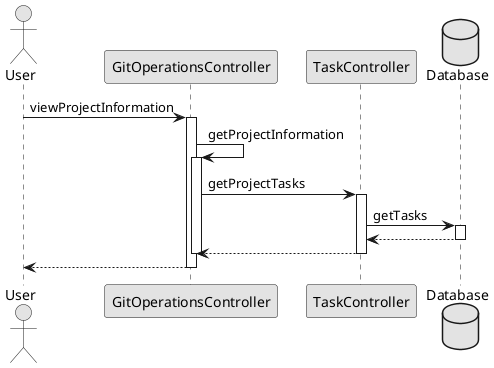 @startuml sequence_diagram5
skinparam monochrome true
actor User as user
participant "GitOperationsController" as a1
participant "TaskController" as a2
database "Database" as db

user -> a1: viewProjectInformation
activate a1

a1 -> a1: getProjectInformation
activate a1

a1 -> a2: getProjectTasks
activate a2

a2 -> db: getTasks
activate db

db --> a2
deactivate db
a2 --> a1
deactivate a2
deactivate a1

a1 --> user
deactivate a1

@enduml